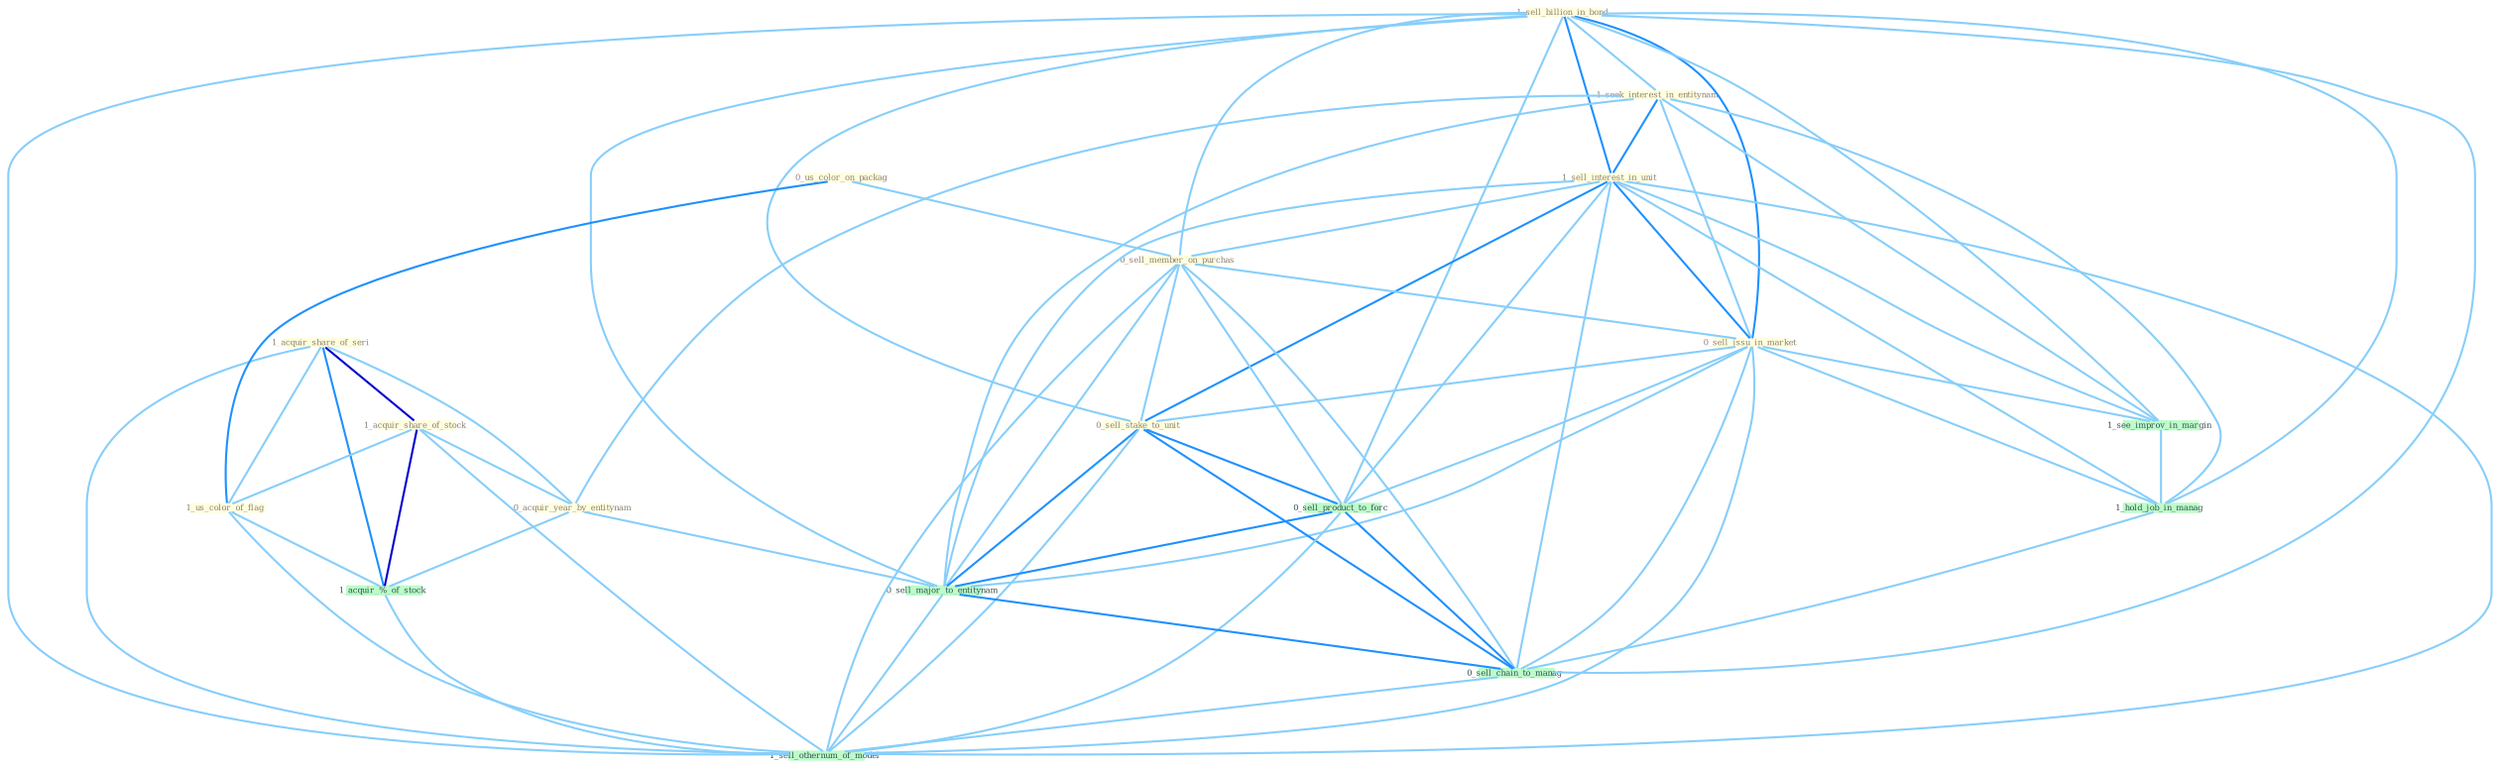 Graph G{ 
    node
    [shape=polygon,style=filled,width=.5,height=.06,color="#BDFCC9",fixedsize=true,fontsize=4,
    fontcolor="#2f4f4f"];
    {node
    [color="#ffffe0", fontcolor="#8b7d6b"] "1_sell_billion_in_bond " "1_seek_interest_in_entitynam " "1_acquir_share_of_seri " "0_us_color_on_packag " "1_acquir_share_of_stock " "1_sell_interest_in_unit " "1_us_color_of_flag " "0_sell_member_on_purchas " "0_sell_issu_in_market " "0_acquir_year_by_entitynam " "0_sell_stake_to_unit "}
{node [color="#fff0f5", fontcolor="#b22222"]}
edge [color="#B0E2FF"];

	"1_sell_billion_in_bond " -- "1_seek_interest_in_entitynam " [w="1", color="#87cefa" ];
	"1_sell_billion_in_bond " -- "1_sell_interest_in_unit " [w="2", color="#1e90ff" , len=0.8];
	"1_sell_billion_in_bond " -- "0_sell_member_on_purchas " [w="1", color="#87cefa" ];
	"1_sell_billion_in_bond " -- "0_sell_issu_in_market " [w="2", color="#1e90ff" , len=0.8];
	"1_sell_billion_in_bond " -- "0_sell_stake_to_unit " [w="1", color="#87cefa" ];
	"1_sell_billion_in_bond " -- "1_see_improv_in_margin " [w="1", color="#87cefa" ];
	"1_sell_billion_in_bond " -- "1_hold_job_in_manag " [w="1", color="#87cefa" ];
	"1_sell_billion_in_bond " -- "0_sell_product_to_forc " [w="1", color="#87cefa" ];
	"1_sell_billion_in_bond " -- "0_sell_major_to_entitynam " [w="1", color="#87cefa" ];
	"1_sell_billion_in_bond " -- "0_sell_chain_to_manag " [w="1", color="#87cefa" ];
	"1_sell_billion_in_bond " -- "1_sell_othernum_of_model " [w="1", color="#87cefa" ];
	"1_seek_interest_in_entitynam " -- "1_sell_interest_in_unit " [w="2", color="#1e90ff" , len=0.8];
	"1_seek_interest_in_entitynam " -- "0_sell_issu_in_market " [w="1", color="#87cefa" ];
	"1_seek_interest_in_entitynam " -- "0_acquir_year_by_entitynam " [w="1", color="#87cefa" ];
	"1_seek_interest_in_entitynam " -- "1_see_improv_in_margin " [w="1", color="#87cefa" ];
	"1_seek_interest_in_entitynam " -- "1_hold_job_in_manag " [w="1", color="#87cefa" ];
	"1_seek_interest_in_entitynam " -- "0_sell_major_to_entitynam " [w="1", color="#87cefa" ];
	"1_acquir_share_of_seri " -- "1_acquir_share_of_stock " [w="3", color="#0000cd" , len=0.6];
	"1_acquir_share_of_seri " -- "1_us_color_of_flag " [w="1", color="#87cefa" ];
	"1_acquir_share_of_seri " -- "0_acquir_year_by_entitynam " [w="1", color="#87cefa" ];
	"1_acquir_share_of_seri " -- "1_acquir_%_of_stock " [w="2", color="#1e90ff" , len=0.8];
	"1_acquir_share_of_seri " -- "1_sell_othernum_of_model " [w="1", color="#87cefa" ];
	"0_us_color_on_packag " -- "1_us_color_of_flag " [w="2", color="#1e90ff" , len=0.8];
	"0_us_color_on_packag " -- "0_sell_member_on_purchas " [w="1", color="#87cefa" ];
	"1_acquir_share_of_stock " -- "1_us_color_of_flag " [w="1", color="#87cefa" ];
	"1_acquir_share_of_stock " -- "0_acquir_year_by_entitynam " [w="1", color="#87cefa" ];
	"1_acquir_share_of_stock " -- "1_acquir_%_of_stock " [w="3", color="#0000cd" , len=0.6];
	"1_acquir_share_of_stock " -- "1_sell_othernum_of_model " [w="1", color="#87cefa" ];
	"1_sell_interest_in_unit " -- "0_sell_member_on_purchas " [w="1", color="#87cefa" ];
	"1_sell_interest_in_unit " -- "0_sell_issu_in_market " [w="2", color="#1e90ff" , len=0.8];
	"1_sell_interest_in_unit " -- "0_sell_stake_to_unit " [w="2", color="#1e90ff" , len=0.8];
	"1_sell_interest_in_unit " -- "1_see_improv_in_margin " [w="1", color="#87cefa" ];
	"1_sell_interest_in_unit " -- "1_hold_job_in_manag " [w="1", color="#87cefa" ];
	"1_sell_interest_in_unit " -- "0_sell_product_to_forc " [w="1", color="#87cefa" ];
	"1_sell_interest_in_unit " -- "0_sell_major_to_entitynam " [w="1", color="#87cefa" ];
	"1_sell_interest_in_unit " -- "0_sell_chain_to_manag " [w="1", color="#87cefa" ];
	"1_sell_interest_in_unit " -- "1_sell_othernum_of_model " [w="1", color="#87cefa" ];
	"1_us_color_of_flag " -- "1_acquir_%_of_stock " [w="1", color="#87cefa" ];
	"1_us_color_of_flag " -- "1_sell_othernum_of_model " [w="1", color="#87cefa" ];
	"0_sell_member_on_purchas " -- "0_sell_issu_in_market " [w="1", color="#87cefa" ];
	"0_sell_member_on_purchas " -- "0_sell_stake_to_unit " [w="1", color="#87cefa" ];
	"0_sell_member_on_purchas " -- "0_sell_product_to_forc " [w="1", color="#87cefa" ];
	"0_sell_member_on_purchas " -- "0_sell_major_to_entitynam " [w="1", color="#87cefa" ];
	"0_sell_member_on_purchas " -- "0_sell_chain_to_manag " [w="1", color="#87cefa" ];
	"0_sell_member_on_purchas " -- "1_sell_othernum_of_model " [w="1", color="#87cefa" ];
	"0_sell_issu_in_market " -- "0_sell_stake_to_unit " [w="1", color="#87cefa" ];
	"0_sell_issu_in_market " -- "1_see_improv_in_margin " [w="1", color="#87cefa" ];
	"0_sell_issu_in_market " -- "1_hold_job_in_manag " [w="1", color="#87cefa" ];
	"0_sell_issu_in_market " -- "0_sell_product_to_forc " [w="1", color="#87cefa" ];
	"0_sell_issu_in_market " -- "0_sell_major_to_entitynam " [w="1", color="#87cefa" ];
	"0_sell_issu_in_market " -- "0_sell_chain_to_manag " [w="1", color="#87cefa" ];
	"0_sell_issu_in_market " -- "1_sell_othernum_of_model " [w="1", color="#87cefa" ];
	"0_acquir_year_by_entitynam " -- "1_acquir_%_of_stock " [w="1", color="#87cefa" ];
	"0_acquir_year_by_entitynam " -- "0_sell_major_to_entitynam " [w="1", color="#87cefa" ];
	"0_sell_stake_to_unit " -- "0_sell_product_to_forc " [w="2", color="#1e90ff" , len=0.8];
	"0_sell_stake_to_unit " -- "0_sell_major_to_entitynam " [w="2", color="#1e90ff" , len=0.8];
	"0_sell_stake_to_unit " -- "0_sell_chain_to_manag " [w="2", color="#1e90ff" , len=0.8];
	"0_sell_stake_to_unit " -- "1_sell_othernum_of_model " [w="1", color="#87cefa" ];
	"1_see_improv_in_margin " -- "1_hold_job_in_manag " [w="1", color="#87cefa" ];
	"1_acquir_%_of_stock " -- "1_sell_othernum_of_model " [w="1", color="#87cefa" ];
	"1_hold_job_in_manag " -- "0_sell_chain_to_manag " [w="1", color="#87cefa" ];
	"0_sell_product_to_forc " -- "0_sell_major_to_entitynam " [w="2", color="#1e90ff" , len=0.8];
	"0_sell_product_to_forc " -- "0_sell_chain_to_manag " [w="2", color="#1e90ff" , len=0.8];
	"0_sell_product_to_forc " -- "1_sell_othernum_of_model " [w="1", color="#87cefa" ];
	"0_sell_major_to_entitynam " -- "0_sell_chain_to_manag " [w="2", color="#1e90ff" , len=0.8];
	"0_sell_major_to_entitynam " -- "1_sell_othernum_of_model " [w="1", color="#87cefa" ];
	"0_sell_chain_to_manag " -- "1_sell_othernum_of_model " [w="1", color="#87cefa" ];
}